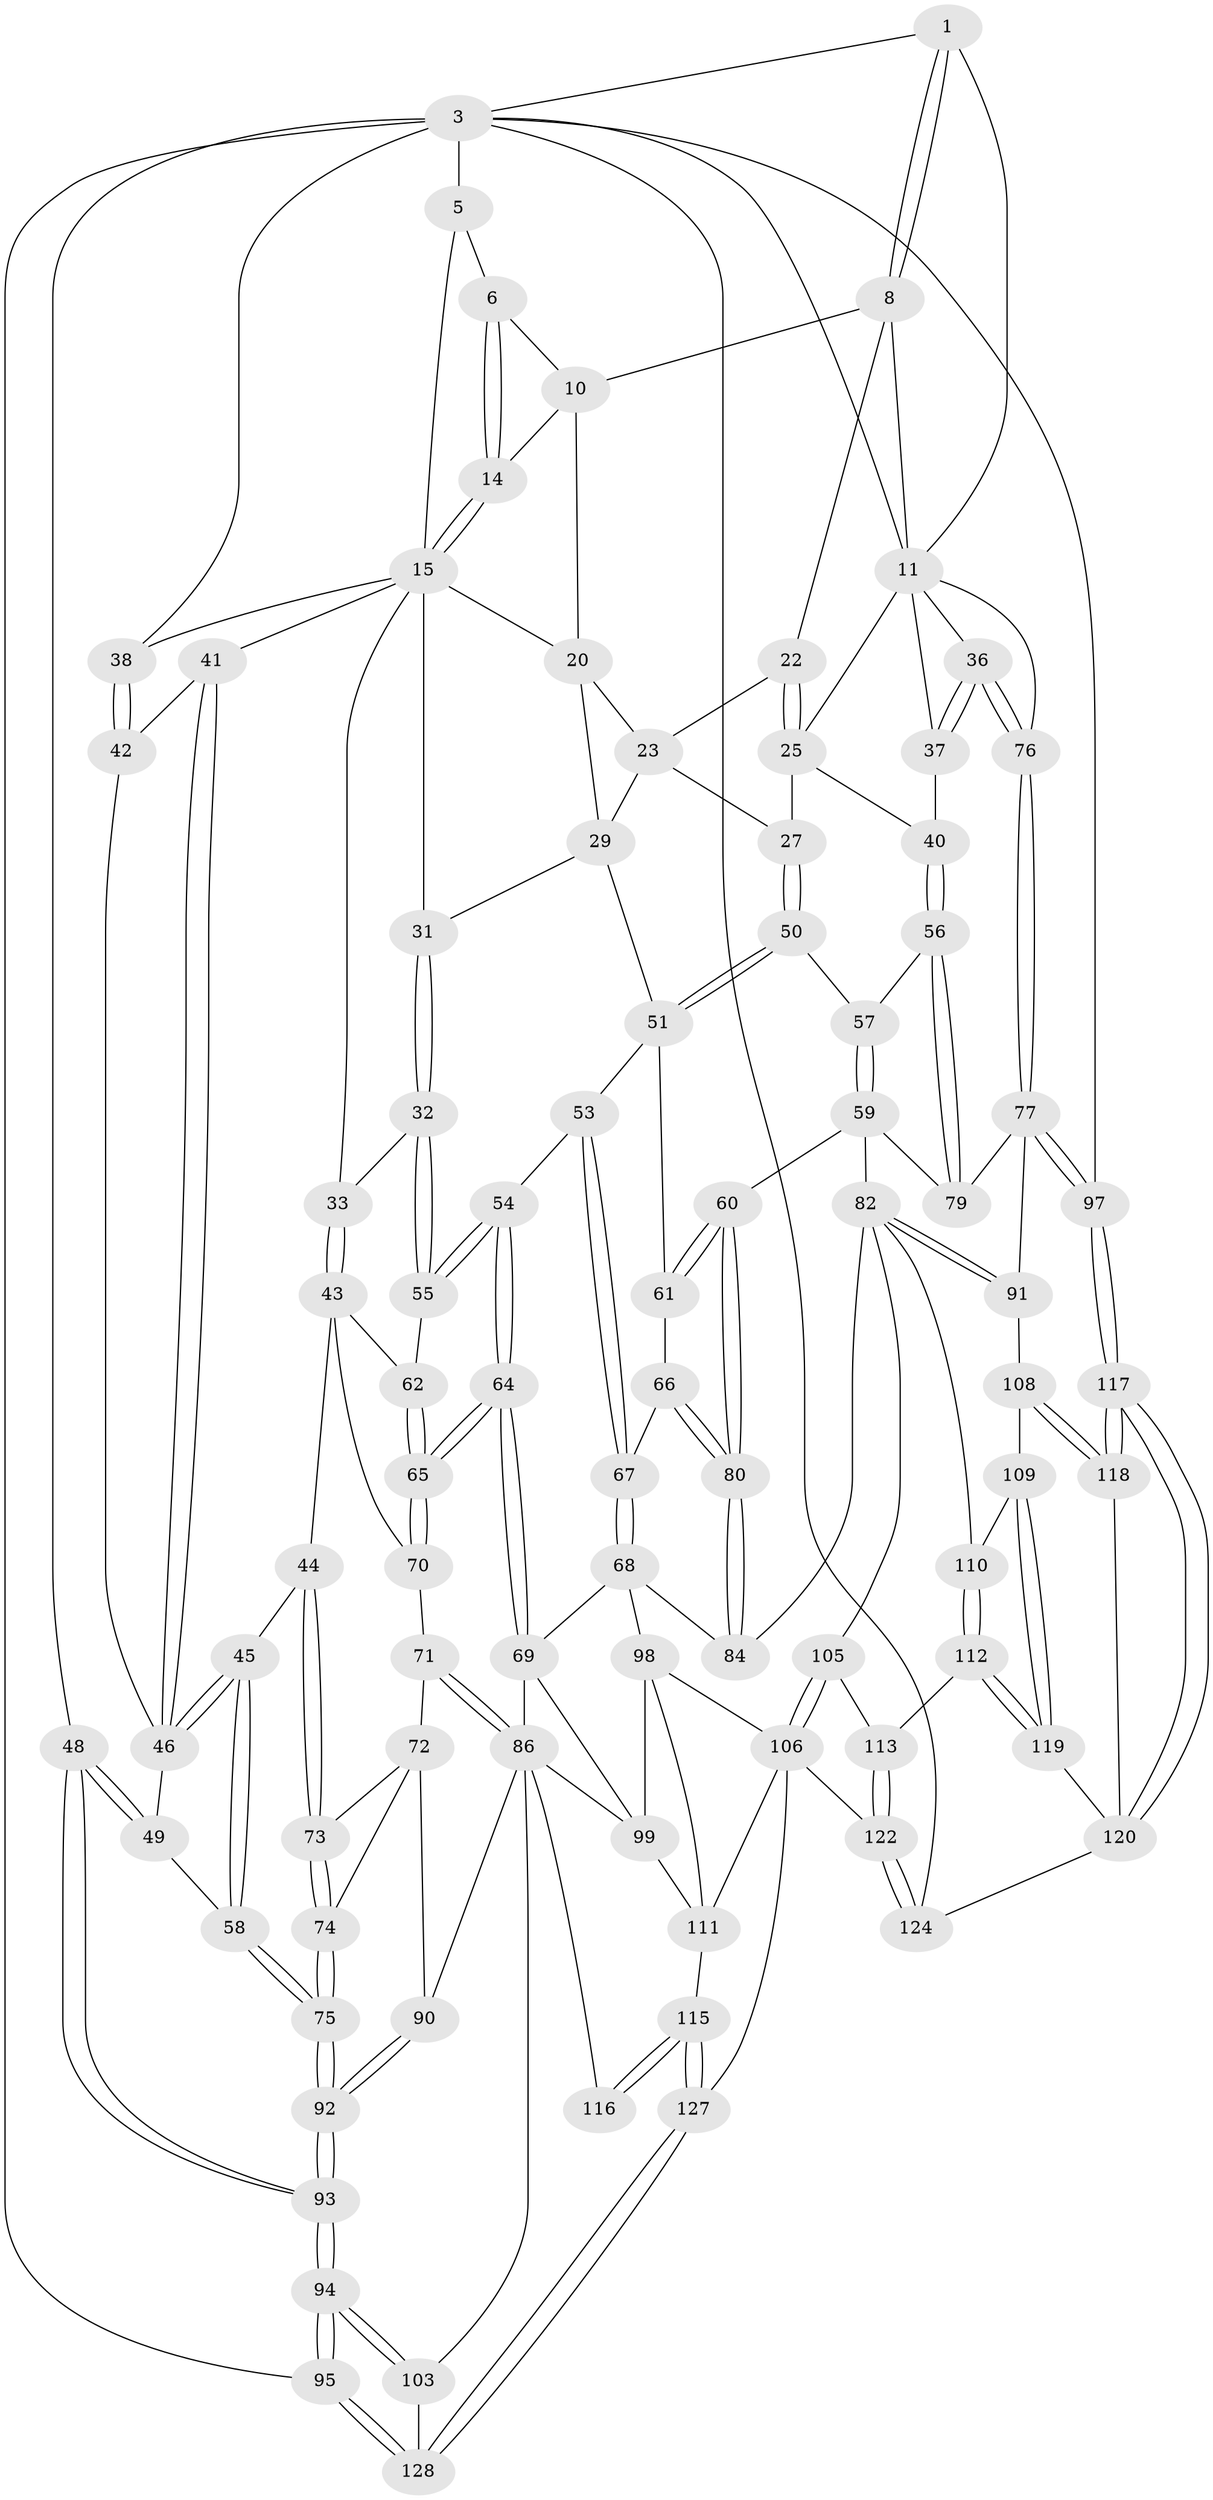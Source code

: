 // original degree distribution, {3: 0.0234375, 4: 0.203125, 6: 0.203125, 5: 0.5703125}
// Generated by graph-tools (version 1.1) at 2025/21/03/04/25 18:21:37]
// undirected, 89 vertices, 212 edges
graph export_dot {
graph [start="1"]
  node [color=gray90,style=filled];
  1 [pos="+0.6858233782485177+0",super="+2"];
  3 [pos="+1+0",super="+96+4"];
  5 [pos="+0.07504348314125166+0"];
  6 [pos="+0.40087629285843446+0",super="+7"];
  8 [pos="+0.6650554873251057+0.09208463662724835",super="+9"];
  10 [pos="+0.558929744309801+0.0750222989283333",super="+19"];
  11 [pos="+0.8526890552621658+0.12029267270092307",super="+34+12"];
  14 [pos="+0.3864027004229341+0"];
  15 [pos="+0.3097101550839581+0.0533726161148287",super="+16+21"];
  20 [pos="+0.46840465131818143+0.15235070840648884",super="+24"];
  22 [pos="+0.6041910703415792+0.14060078548564317"];
  23 [pos="+0.5942375898860197+0.15753702495056746",super="+28"];
  25 [pos="+0.7080069503246696+0.2214564559596804",super="+26"];
  27 [pos="+0.6527476283473207+0.2698956769007934"];
  29 [pos="+0.5232377610937387+0.26331671020669734",super="+30"];
  31 [pos="+0.3829244738467333+0.2480617418566546"];
  32 [pos="+0.32997379034453067+0.2944312296732438"];
  33 [pos="+0.28799095210480746+0.27965791668210443"];
  36 [pos="+1+0.3278522775135777"];
  37 [pos="+0.8970417263291973+0.32545316092224436"];
  38 [pos="+0+0.05908934568090945"];
  40 [pos="+0.865961916934374+0.35204392345201935"];
  41 [pos="+0.09867687645102705+0.24410108607785866"];
  42 [pos="+0.03510709942420792+0.2303004216568879"];
  43 [pos="+0.2126725142090845+0.3447855607566879",super="+63"];
  44 [pos="+0.16054275664858447+0.37887839483425595"];
  45 [pos="+0.1129754515174752+0.37548397980291315"];
  46 [pos="+0.08898808634717284+0.29304836733680645",super="+47"];
  48 [pos="+0+0.32316823596011535"];
  49 [pos="+0+0.32335363513932563"];
  50 [pos="+0.6188167230394755+0.3253037668278782"];
  51 [pos="+0.5554395735661066+0.3352029825574829",super="+52"];
  53 [pos="+0.48163588424178133+0.37961861465068936"];
  54 [pos="+0.4090687582360183+0.37334331415151717"];
  55 [pos="+0.348844606074988+0.32544334029630195"];
  56 [pos="+0.8559908576429386+0.3685750671913302"];
  57 [pos="+0.6204540496261526+0.3270705272894034"];
  58 [pos="+0.11011521154957138+0.3776065350158576"];
  59 [pos="+0.6830271973031276+0.4386299758446701",super="+81"];
  60 [pos="+0.6466455149188987+0.4683661608468186"];
  61 [pos="+0.5789591437953978+0.44765319980286333"];
  62 [pos="+0.31329442819291414+0.4039498676693179"];
  64 [pos="+0.38430766037676517+0.5099909963319676"];
  65 [pos="+0.3492306819005023+0.4907333014875217"];
  66 [pos="+0.5583350729899305+0.475271906463621"];
  67 [pos="+0.4997423517275025+0.48215804310160787"];
  68 [pos="+0.495814880923837+0.4918966498677417",super="+87"];
  69 [pos="+0.39333156809307657+0.5401705955212494",super="+85"];
  70 [pos="+0.2732493839460793+0.4665939628122167"];
  71 [pos="+0.2582844132568326+0.47726747947339887"];
  72 [pos="+0.20890620029618406+0.47580363432561634",super="+88"];
  73 [pos="+0.20539041136496924+0.47274133948910985"];
  74 [pos="+0.08455264379280045+0.5236705990727868"];
  75 [pos="+0.02557572280278339+0.5436792620233494"];
  76 [pos="+1+0.3345319794455906"];
  77 [pos="+1+0.6396615888783637",super="+78"];
  79 [pos="+0.8380124102128714+0.4128165648615597"];
  80 [pos="+0.610793104311049+0.5709116619630908"];
  82 [pos="+0.8065601778808457+0.5488164885713177",super="+83"];
  84 [pos="+0.6076311338739724+0.6101652900116551"];
  86 [pos="+0.27287072053016265+0.5164178992817043",super="+89"];
  90 [pos="+0.20035595383508015+0.6073674827639003"];
  91 [pos="+0.8855725560625259+0.6687454662345279"];
  92 [pos="+0+0.5868421491040172"];
  93 [pos="+0+0.6878269149990516"];
  94 [pos="+0+0.6888128801355018"];
  95 [pos="+0+1"];
  97 [pos="+1+1"];
  98 [pos="+0.5000816680384331+0.6537540408324884",super="+107"];
  99 [pos="+0.385158660807947+0.6026029918079839",super="+100"];
  103 [pos="+0+0.7577660151034604",super="+126"];
  105 [pos="+0.6056738155627173+0.8283301235709393"];
  106 [pos="+0.5745061592142692+0.8391496639038442",super="+123"];
  108 [pos="+0.869758096583536+0.6918256463478544"];
  109 [pos="+0.857734075605362+0.7016159596840293"];
  110 [pos="+0.7200775811359813+0.7124145597425154"];
  111 [pos="+0.41817504087684054+0.8519944040214694",super="+114"];
  112 [pos="+0.7054014284716573+0.8547642018510507"];
  113 [pos="+0.7019466608260317+0.8559001479361005"];
  115 [pos="+0.24478534687888898+0.90324576049842"];
  116 [pos="+0.1994985094135796+0.8535282537153364"];
  117 [pos="+1+0.9323432836503776"];
  118 [pos="+0.9209233946712143+0.8213921193541734"];
  119 [pos="+0.7906451765576656+0.8497037789330965"];
  120 [pos="+0.8645035886073595+0.9281809706969663",super="+121"];
  122 [pos="+0.6743329787699718+1"];
  124 [pos="+0.7300025651880185+1"];
  127 [pos="+0.14918776666086914+1"];
  128 [pos="+0.11392440213678477+1"];
  1 -- 8;
  1 -- 8;
  1 -- 3;
  1 -- 11;
  3 -- 97;
  3 -- 124;
  3 -- 95 [weight=2];
  3 -- 48;
  3 -- 5;
  3 -- 38;
  3 -- 11;
  5 -- 6;
  5 -- 15;
  6 -- 14;
  6 -- 14;
  6 -- 10;
  8 -- 10;
  8 -- 22;
  8 -- 11;
  10 -- 20;
  10 -- 14;
  11 -- 36;
  11 -- 76;
  11 -- 25;
  11 -- 37;
  14 -- 15;
  14 -- 15;
  15 -- 33;
  15 -- 38;
  15 -- 41;
  15 -- 20;
  15 -- 31;
  20 -- 29;
  20 -- 23;
  22 -- 23;
  22 -- 25;
  22 -- 25;
  23 -- 27;
  23 -- 29;
  25 -- 40;
  25 -- 27;
  27 -- 50;
  27 -- 50;
  29 -- 51;
  29 -- 31;
  31 -- 32;
  31 -- 32;
  32 -- 33;
  32 -- 55;
  32 -- 55;
  33 -- 43;
  33 -- 43;
  36 -- 37;
  36 -- 37;
  36 -- 76;
  36 -- 76;
  37 -- 40;
  38 -- 42;
  38 -- 42;
  40 -- 56;
  40 -- 56;
  41 -- 42;
  41 -- 46;
  41 -- 46;
  42 -- 46;
  43 -- 44;
  43 -- 70;
  43 -- 62;
  44 -- 45;
  44 -- 73;
  44 -- 73;
  45 -- 46;
  45 -- 46;
  45 -- 58;
  45 -- 58;
  46 -- 49;
  48 -- 49;
  48 -- 49;
  48 -- 93;
  48 -- 93;
  49 -- 58;
  50 -- 51;
  50 -- 51;
  50 -- 57;
  51 -- 53;
  51 -- 61;
  53 -- 54;
  53 -- 67;
  53 -- 67;
  54 -- 55;
  54 -- 55;
  54 -- 64;
  54 -- 64;
  55 -- 62;
  56 -- 57;
  56 -- 79;
  56 -- 79;
  57 -- 59;
  57 -- 59;
  58 -- 75;
  58 -- 75;
  59 -- 60;
  59 -- 82;
  59 -- 79;
  60 -- 61;
  60 -- 61;
  60 -- 80;
  60 -- 80;
  61 -- 66;
  62 -- 65;
  62 -- 65;
  64 -- 65;
  64 -- 65;
  64 -- 69;
  64 -- 69;
  65 -- 70;
  65 -- 70;
  66 -- 67;
  66 -- 80;
  66 -- 80;
  67 -- 68;
  67 -- 68;
  68 -- 69;
  68 -- 98;
  68 -- 84;
  69 -- 99;
  69 -- 86;
  70 -- 71;
  71 -- 72;
  71 -- 86;
  71 -- 86;
  72 -- 73;
  72 -- 74;
  72 -- 90;
  73 -- 74;
  73 -- 74;
  74 -- 75;
  74 -- 75;
  75 -- 92;
  75 -- 92;
  76 -- 77;
  76 -- 77;
  77 -- 97;
  77 -- 97;
  77 -- 91;
  77 -- 79;
  80 -- 84;
  80 -- 84;
  82 -- 91;
  82 -- 91;
  82 -- 105;
  82 -- 84;
  82 -- 110;
  86 -- 116;
  86 -- 103;
  86 -- 90;
  86 -- 99;
  90 -- 92;
  90 -- 92;
  91 -- 108;
  92 -- 93;
  92 -- 93;
  93 -- 94;
  93 -- 94;
  94 -- 95;
  94 -- 95;
  94 -- 103;
  94 -- 103;
  95 -- 128;
  95 -- 128;
  97 -- 117;
  97 -- 117;
  98 -- 99;
  98 -- 106;
  98 -- 111;
  99 -- 111;
  103 -- 128;
  105 -- 106;
  105 -- 106;
  105 -- 113;
  106 -- 127;
  106 -- 122;
  106 -- 111;
  108 -- 109;
  108 -- 118;
  108 -- 118;
  109 -- 110;
  109 -- 119;
  109 -- 119;
  110 -- 112;
  110 -- 112;
  111 -- 115;
  112 -- 113;
  112 -- 119;
  112 -- 119;
  113 -- 122;
  113 -- 122;
  115 -- 116;
  115 -- 116;
  115 -- 127;
  115 -- 127;
  117 -- 118;
  117 -- 118;
  117 -- 120;
  117 -- 120;
  118 -- 120;
  119 -- 120;
  120 -- 124;
  122 -- 124;
  122 -- 124;
  127 -- 128;
  127 -- 128;
}
